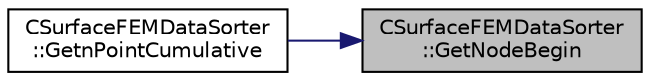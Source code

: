digraph "CSurfaceFEMDataSorter::GetNodeBegin"
{
 // LATEX_PDF_SIZE
  edge [fontname="Helvetica",fontsize="10",labelfontname="Helvetica",labelfontsize="10"];
  node [fontname="Helvetica",fontsize="10",shape=record];
  rankdir="RL";
  Node1 [label="CSurfaceFEMDataSorter\l::GetNodeBegin",height=0.2,width=0.4,color="black", fillcolor="grey75", style="filled", fontcolor="black",tooltip="Get the beginning global renumbered node ID of the linear partition owned by a specific processor."];
  Node1 -> Node2 [dir="back",color="midnightblue",fontsize="10",style="solid",fontname="Helvetica"];
  Node2 [label="CSurfaceFEMDataSorter\l::GetnPointCumulative",height=0.2,width=0.4,color="black", fillcolor="white", style="filled",URL="$classCSurfaceFEMDataSorter.html#afe46418f5ffe456df8a2bcecad950f10",tooltip="Get the cumulated number of points."];
}

